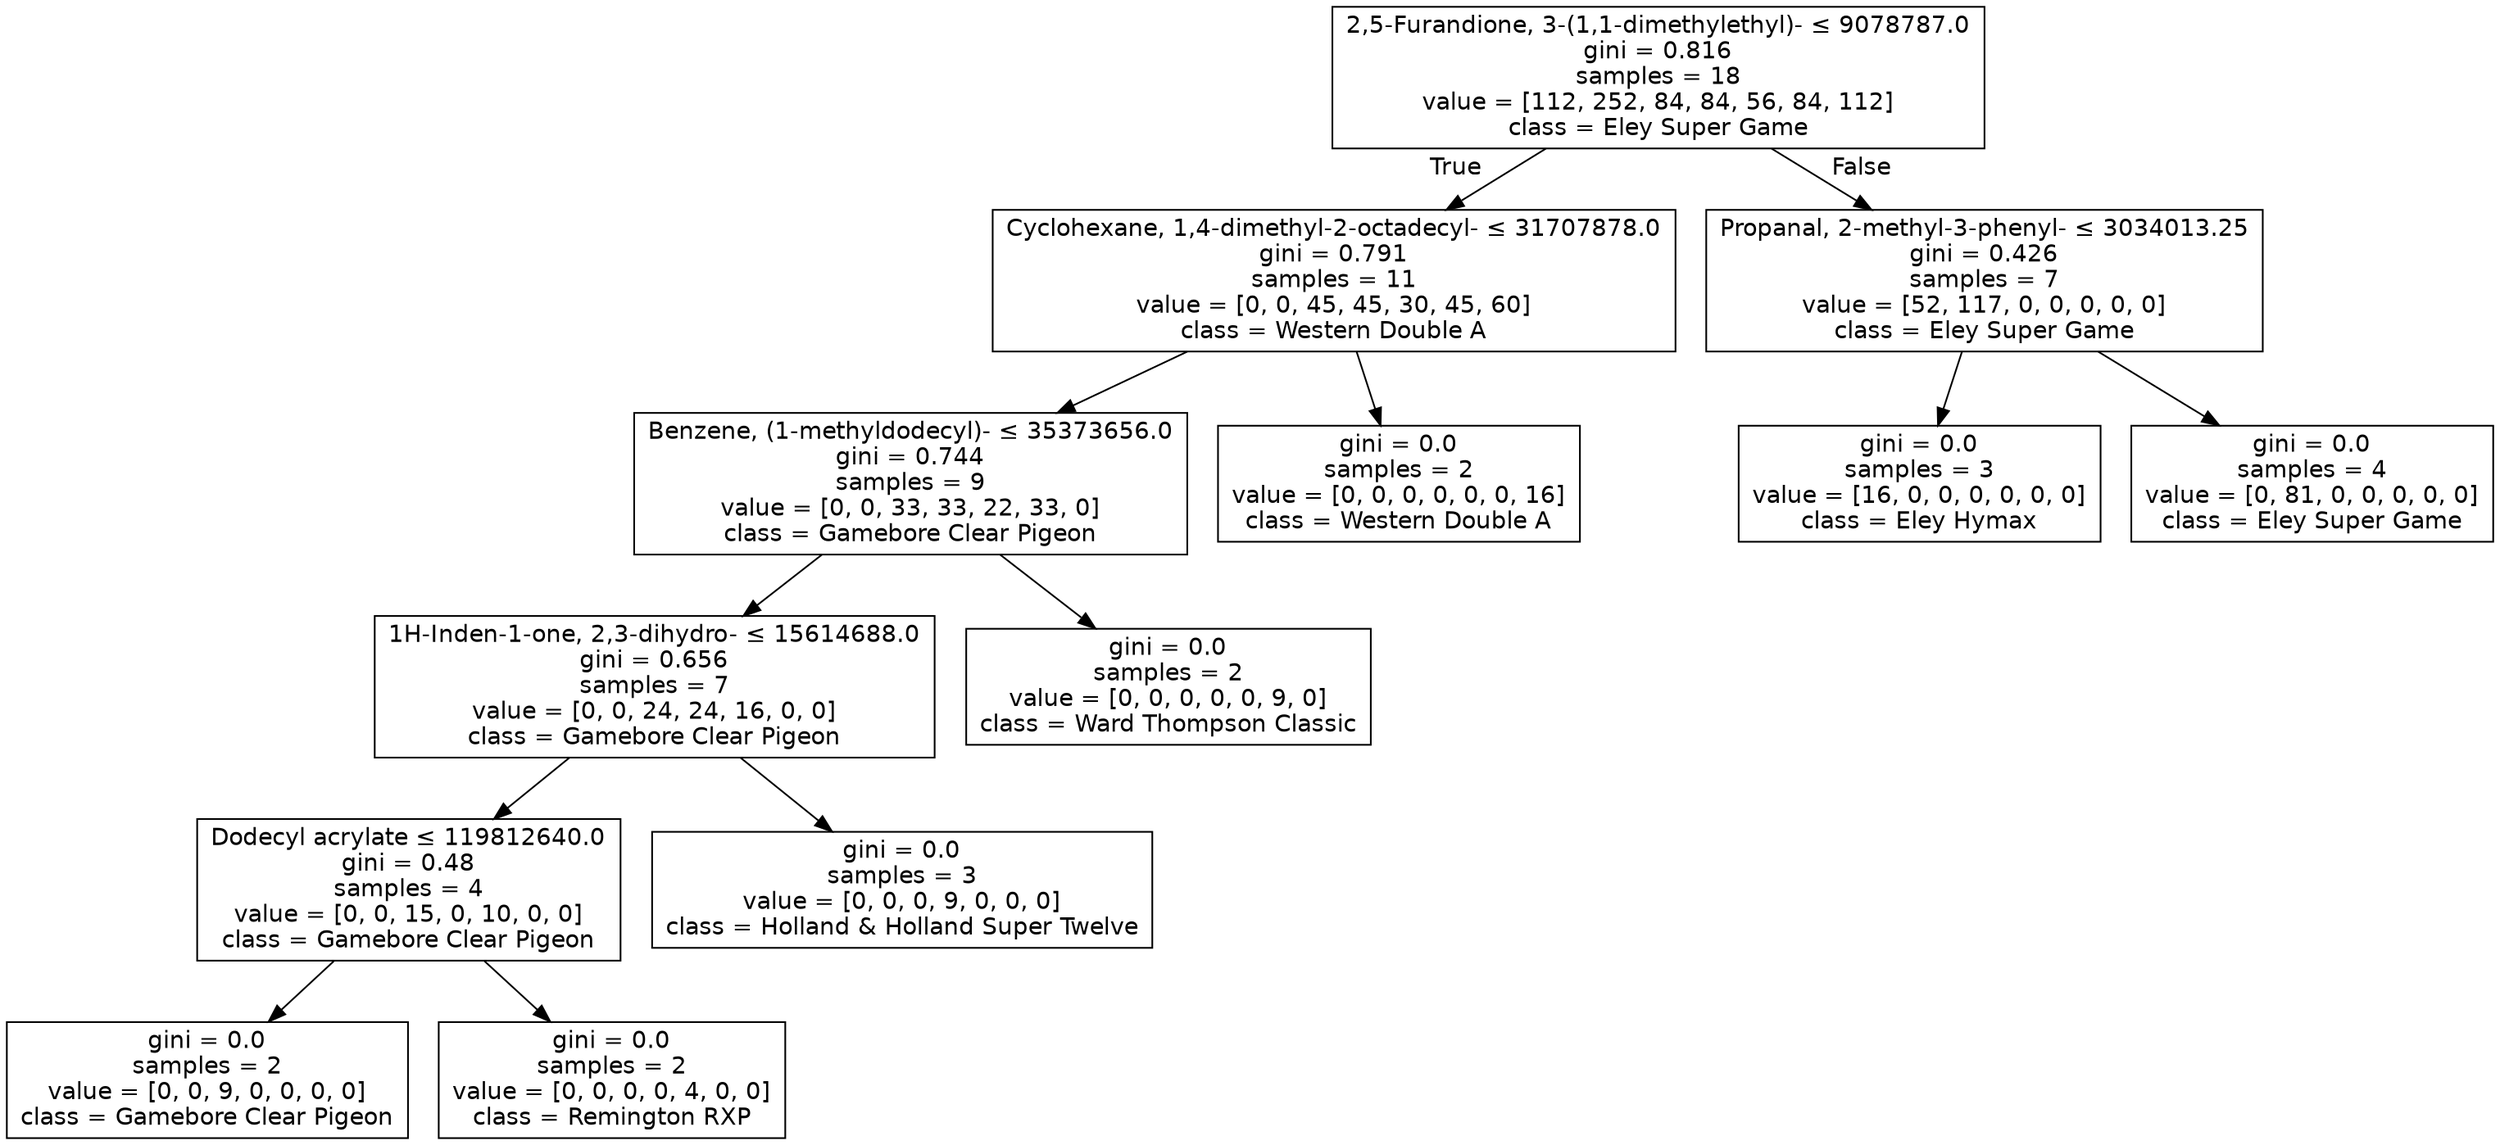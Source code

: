 digraph Tree {
node [shape=box, fontname="helvetica"] ;
edge [fontname="helvetica"] ;
0 [label=<2,5-Furandione, 3-(1,1-dimethylethyl)- &le; 9078787.0<br/>gini = 0.816<br/>samples = 18<br/>value = [112, 252, 84, 84, 56, 84, 112]<br/>class = Eley Super Game>] ;
1 [label=<Cyclohexane, 1,4-dimethyl-2-octadecyl- &le; 31707878.0<br/>gini = 0.791<br/>samples = 11<br/>value = [0, 0, 45, 45, 30, 45, 60]<br/>class = Western Double A>] ;
0 -> 1 [labeldistance=2.5, labelangle=45, headlabel="True"] ;
2 [label=<Benzene, (1-methyldodecyl)- &le; 35373656.0<br/>gini = 0.744<br/>samples = 9<br/>value = [0, 0, 33, 33, 22, 33, 0]<br/>class = Gamebore Clear Pigeon>] ;
1 -> 2 ;
3 [label=<1H-Inden-1-one, 2,3-dihydro- &le; 15614688.0<br/>gini = 0.656<br/>samples = 7<br/>value = [0, 0, 24, 24, 16, 0, 0]<br/>class = Gamebore Clear Pigeon>] ;
2 -> 3 ;
4 [label=<Dodecyl acrylate &le; 119812640.0<br/>gini = 0.48<br/>samples = 4<br/>value = [0, 0, 15, 0, 10, 0, 0]<br/>class = Gamebore Clear Pigeon>] ;
3 -> 4 ;
5 [label=<gini = 0.0<br/>samples = 2<br/>value = [0, 0, 9, 0, 0, 0, 0]<br/>class = Gamebore Clear Pigeon>] ;
4 -> 5 ;
6 [label=<gini = 0.0<br/>samples = 2<br/>value = [0, 0, 0, 0, 4, 0, 0]<br/>class = Remington RXP>] ;
4 -> 6 ;
7 [label=<gini = 0.0<br/>samples = 3<br/>value = [0, 0, 0, 9, 0, 0, 0]<br/>class = Holland &amp; Holland Super Twelve>] ;
3 -> 7 ;
8 [label=<gini = 0.0<br/>samples = 2<br/>value = [0, 0, 0, 0, 0, 9, 0]<br/>class = Ward Thompson Classic>] ;
2 -> 8 ;
9 [label=<gini = 0.0<br/>samples = 2<br/>value = [0, 0, 0, 0, 0, 0, 16]<br/>class = Western Double A>] ;
1 -> 9 ;
10 [label=<Propanal, 2-methyl-3-phenyl- &le; 3034013.25<br/>gini = 0.426<br/>samples = 7<br/>value = [52, 117, 0, 0, 0, 0, 0]<br/>class = Eley Super Game>] ;
0 -> 10 [labeldistance=2.5, labelangle=-45, headlabel="False"] ;
11 [label=<gini = 0.0<br/>samples = 3<br/>value = [16, 0, 0, 0, 0, 0, 0]<br/>class = Eley Hymax>] ;
10 -> 11 ;
12 [label=<gini = 0.0<br/>samples = 4<br/>value = [0, 81, 0, 0, 0, 0, 0]<br/>class = Eley Super Game>] ;
10 -> 12 ;
}
